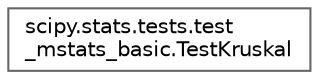 digraph "Graphical Class Hierarchy"
{
 // LATEX_PDF_SIZE
  bgcolor="transparent";
  edge [fontname=Helvetica,fontsize=10,labelfontname=Helvetica,labelfontsize=10];
  node [fontname=Helvetica,fontsize=10,shape=box,height=0.2,width=0.4];
  rankdir="LR";
  Node0 [id="Node000000",label="scipy.stats.tests.test\l_mstats_basic.TestKruskal",height=0.2,width=0.4,color="grey40", fillcolor="white", style="filled",URL="$d1/dce/classscipy_1_1stats_1_1tests_1_1test__mstats__basic_1_1TestKruskal.html",tooltip=" "];
}
